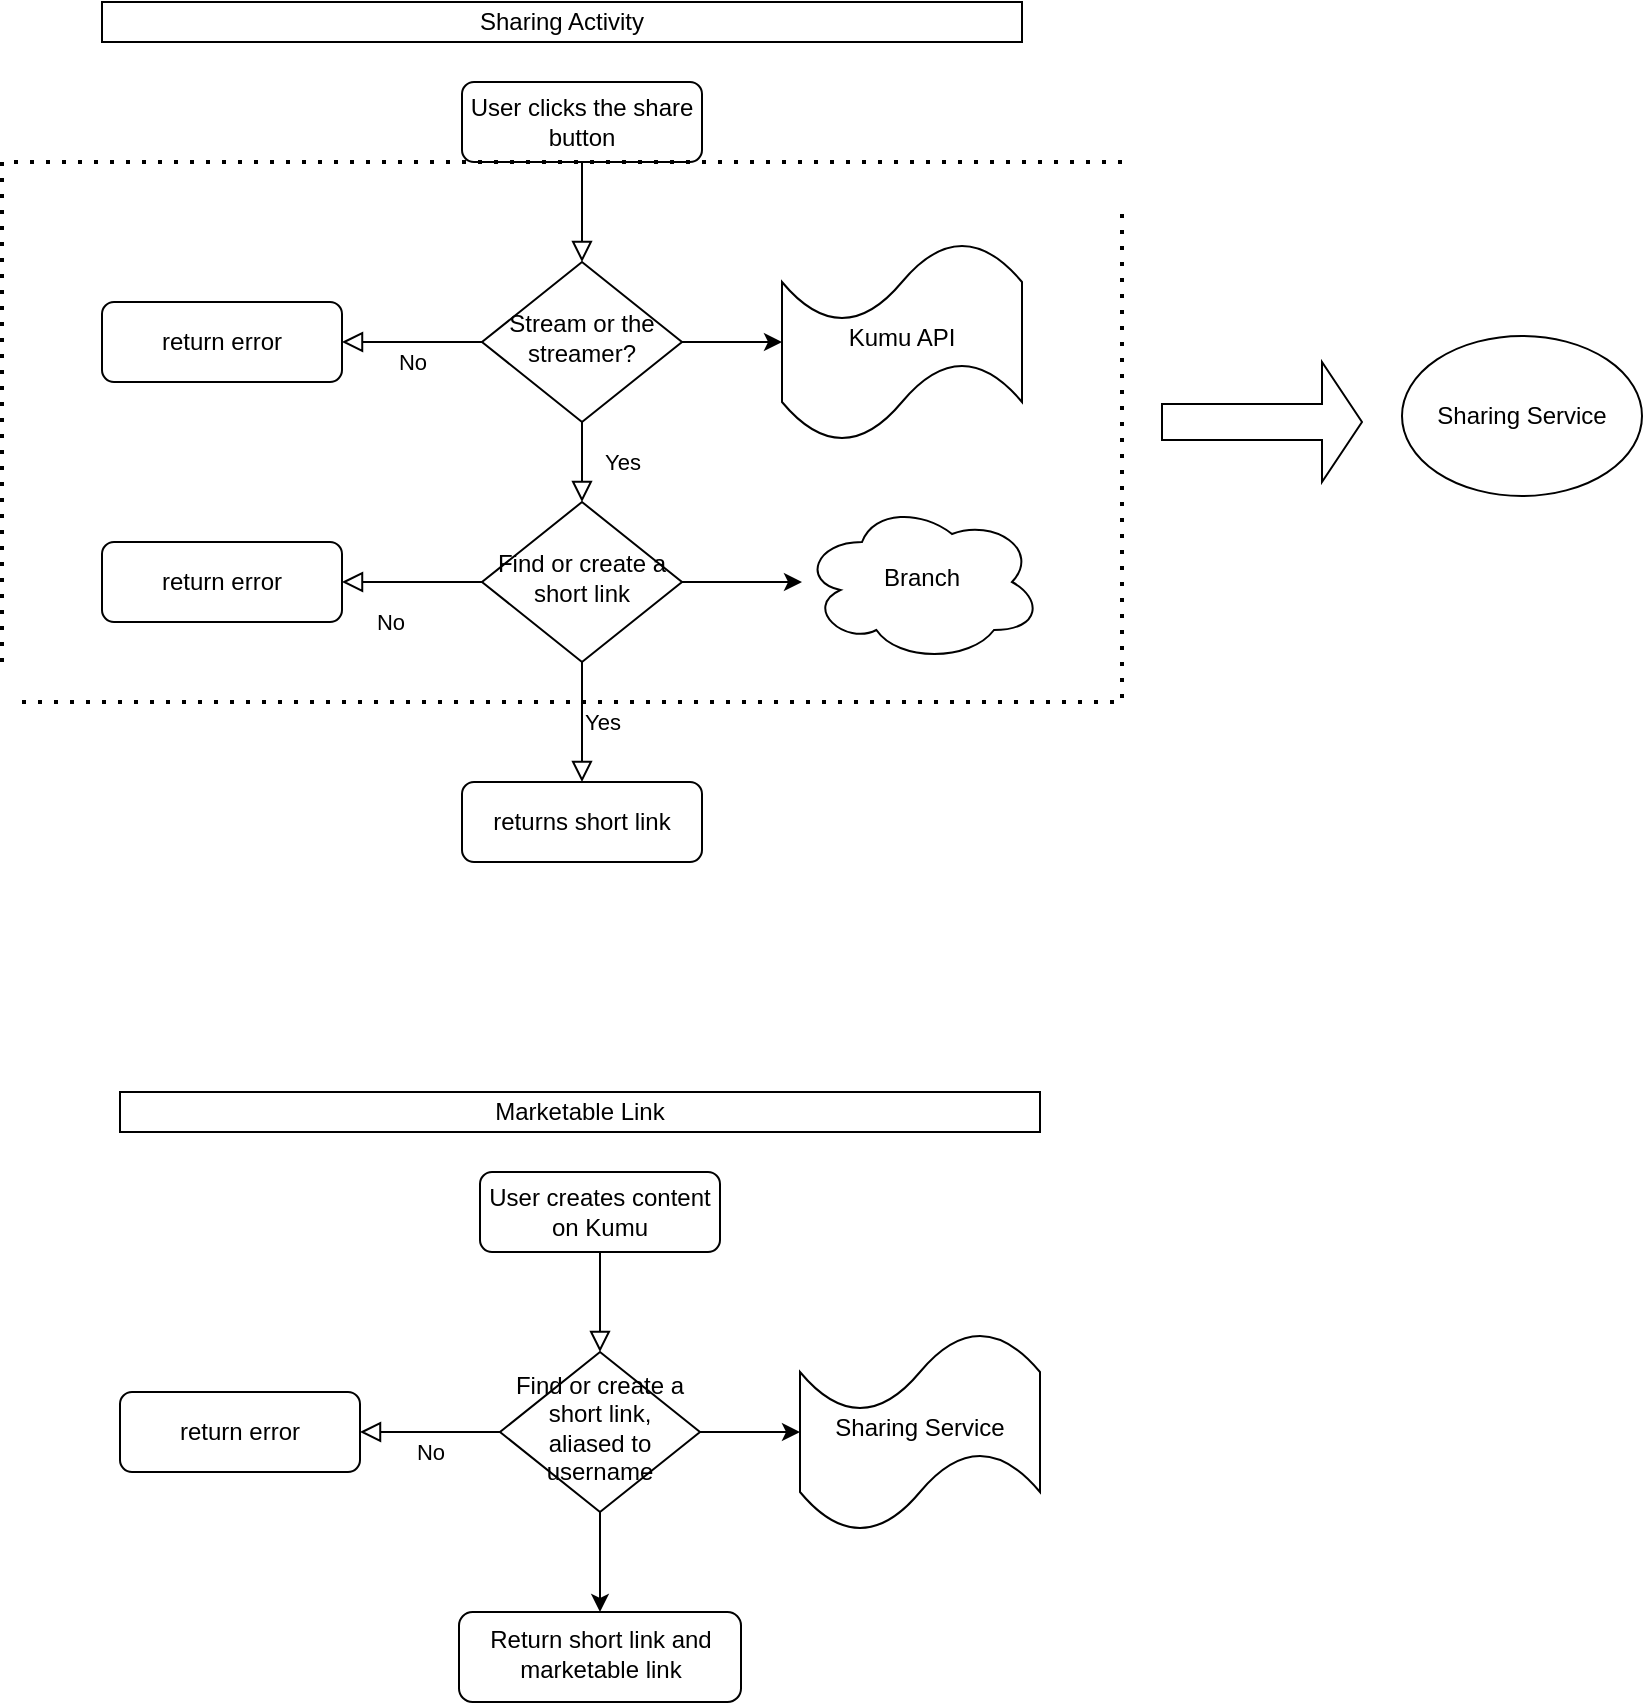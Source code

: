 <mxfile version="20.1.4" type="github">
  <diagram id="C5RBs43oDa-KdzZeNtuy" name="Page-1">
    <mxGraphModel dx="1018" dy="658" grid="1" gridSize="10" guides="1" tooltips="1" connect="1" arrows="1" fold="1" page="1" pageScale="1" pageWidth="583" pageHeight="413" math="0" shadow="0">
      <root>
        <mxCell id="WIyWlLk6GJQsqaUBKTNV-0" />
        <mxCell id="WIyWlLk6GJQsqaUBKTNV-1" parent="WIyWlLk6GJQsqaUBKTNV-0" />
        <mxCell id="WIyWlLk6GJQsqaUBKTNV-2" value="" style="rounded=0;html=1;jettySize=auto;orthogonalLoop=1;fontSize=11;endArrow=block;endFill=0;endSize=8;strokeWidth=1;shadow=0;labelBackgroundColor=none;edgeStyle=orthogonalEdgeStyle;" parent="WIyWlLk6GJQsqaUBKTNV-1" source="WIyWlLk6GJQsqaUBKTNV-3" target="WIyWlLk6GJQsqaUBKTNV-6" edge="1">
          <mxGeometry relative="1" as="geometry" />
        </mxCell>
        <mxCell id="WIyWlLk6GJQsqaUBKTNV-3" value="User clicks the share button" style="rounded=1;whiteSpace=wrap;html=1;fontSize=12;glass=0;strokeWidth=1;shadow=0;" parent="WIyWlLk6GJQsqaUBKTNV-1" vertex="1">
          <mxGeometry x="350" y="80" width="120" height="40" as="geometry" />
        </mxCell>
        <mxCell id="WIyWlLk6GJQsqaUBKTNV-4" value="Yes" style="rounded=0;html=1;jettySize=auto;orthogonalLoop=1;fontSize=11;endArrow=block;endFill=0;endSize=8;strokeWidth=1;shadow=0;labelBackgroundColor=none;edgeStyle=orthogonalEdgeStyle;" parent="WIyWlLk6GJQsqaUBKTNV-1" source="WIyWlLk6GJQsqaUBKTNV-6" target="WIyWlLk6GJQsqaUBKTNV-10" edge="1">
          <mxGeometry y="20" relative="1" as="geometry">
            <mxPoint as="offset" />
          </mxGeometry>
        </mxCell>
        <mxCell id="WIyWlLk6GJQsqaUBKTNV-5" value="No" style="edgeStyle=orthogonalEdgeStyle;rounded=0;html=1;jettySize=auto;orthogonalLoop=1;fontSize=11;endArrow=block;endFill=0;endSize=8;strokeWidth=1;shadow=0;labelBackgroundColor=none;" parent="WIyWlLk6GJQsqaUBKTNV-1" source="WIyWlLk6GJQsqaUBKTNV-6" target="WIyWlLk6GJQsqaUBKTNV-7" edge="1">
          <mxGeometry y="10" relative="1" as="geometry">
            <mxPoint as="offset" />
          </mxGeometry>
        </mxCell>
        <mxCell id="6722Vkf4MFbrfxwlmr6h-7" value="" style="edgeStyle=orthogonalEdgeStyle;rounded=0;orthogonalLoop=1;jettySize=auto;html=1;" edge="1" parent="WIyWlLk6GJQsqaUBKTNV-1" source="WIyWlLk6GJQsqaUBKTNV-6" target="6722Vkf4MFbrfxwlmr6h-6">
          <mxGeometry relative="1" as="geometry" />
        </mxCell>
        <mxCell id="WIyWlLk6GJQsqaUBKTNV-6" value="Stream or the streamer?" style="rhombus;whiteSpace=wrap;html=1;shadow=0;fontFamily=Helvetica;fontSize=12;align=center;strokeWidth=1;spacing=6;spacingTop=-4;" parent="WIyWlLk6GJQsqaUBKTNV-1" vertex="1">
          <mxGeometry x="360" y="170" width="100" height="80" as="geometry" />
        </mxCell>
        <mxCell id="WIyWlLk6GJQsqaUBKTNV-7" value="return error" style="rounded=1;whiteSpace=wrap;html=1;fontSize=12;glass=0;strokeWidth=1;shadow=0;" parent="WIyWlLk6GJQsqaUBKTNV-1" vertex="1">
          <mxGeometry x="170" y="190" width="120" height="40" as="geometry" />
        </mxCell>
        <mxCell id="WIyWlLk6GJQsqaUBKTNV-8" value="No" style="rounded=0;html=1;jettySize=auto;orthogonalLoop=1;fontSize=11;endArrow=block;endFill=0;endSize=8;strokeWidth=1;shadow=0;labelBackgroundColor=none;edgeStyle=orthogonalEdgeStyle;" parent="WIyWlLk6GJQsqaUBKTNV-1" source="WIyWlLk6GJQsqaUBKTNV-10" target="WIyWlLk6GJQsqaUBKTNV-11" edge="1">
          <mxGeometry x="0.333" y="20" relative="1" as="geometry">
            <mxPoint as="offset" />
          </mxGeometry>
        </mxCell>
        <mxCell id="WIyWlLk6GJQsqaUBKTNV-9" value="Yes" style="edgeStyle=orthogonalEdgeStyle;rounded=0;html=1;jettySize=auto;orthogonalLoop=1;fontSize=11;endArrow=block;endFill=0;endSize=8;strokeWidth=1;shadow=0;labelBackgroundColor=none;" parent="WIyWlLk6GJQsqaUBKTNV-1" source="WIyWlLk6GJQsqaUBKTNV-10" target="WIyWlLk6GJQsqaUBKTNV-12" edge="1">
          <mxGeometry y="10" relative="1" as="geometry">
            <mxPoint as="offset" />
          </mxGeometry>
        </mxCell>
        <mxCell id="6722Vkf4MFbrfxwlmr6h-5" value="" style="edgeStyle=orthogonalEdgeStyle;rounded=0;orthogonalLoop=1;jettySize=auto;html=1;" edge="1" parent="WIyWlLk6GJQsqaUBKTNV-1" source="WIyWlLk6GJQsqaUBKTNV-10" target="6722Vkf4MFbrfxwlmr6h-4">
          <mxGeometry relative="1" as="geometry" />
        </mxCell>
        <mxCell id="WIyWlLk6GJQsqaUBKTNV-10" value="Find or create a short link" style="rhombus;whiteSpace=wrap;html=1;shadow=0;fontFamily=Helvetica;fontSize=12;align=center;strokeWidth=1;spacing=6;spacingTop=-4;" parent="WIyWlLk6GJQsqaUBKTNV-1" vertex="1">
          <mxGeometry x="360" y="290" width="100" height="80" as="geometry" />
        </mxCell>
        <mxCell id="WIyWlLk6GJQsqaUBKTNV-11" value="return error" style="rounded=1;whiteSpace=wrap;html=1;fontSize=12;glass=0;strokeWidth=1;shadow=0;" parent="WIyWlLk6GJQsqaUBKTNV-1" vertex="1">
          <mxGeometry x="170" y="310" width="120" height="40" as="geometry" />
        </mxCell>
        <mxCell id="WIyWlLk6GJQsqaUBKTNV-12" value="returns short link" style="rounded=1;whiteSpace=wrap;html=1;fontSize=12;glass=0;strokeWidth=1;shadow=0;" parent="WIyWlLk6GJQsqaUBKTNV-1" vertex="1">
          <mxGeometry x="350" y="430" width="120" height="40" as="geometry" />
        </mxCell>
        <mxCell id="6722Vkf4MFbrfxwlmr6h-4" value="Branch" style="ellipse;shape=cloud;whiteSpace=wrap;html=1;shadow=0;strokeWidth=1;spacing=6;spacingTop=-4;" vertex="1" parent="WIyWlLk6GJQsqaUBKTNV-1">
          <mxGeometry x="520" y="290" width="120" height="80" as="geometry" />
        </mxCell>
        <mxCell id="6722Vkf4MFbrfxwlmr6h-6" value="Kumu API" style="shape=tape;whiteSpace=wrap;html=1;shadow=0;strokeWidth=1;spacing=6;spacingTop=-4;" vertex="1" parent="WIyWlLk6GJQsqaUBKTNV-1">
          <mxGeometry x="510" y="160" width="120" height="100" as="geometry" />
        </mxCell>
        <mxCell id="6722Vkf4MFbrfxwlmr6h-8" value="Sharing Activity" style="rounded=0;whiteSpace=wrap;html=1;" vertex="1" parent="WIyWlLk6GJQsqaUBKTNV-1">
          <mxGeometry x="170" y="40" width="460" height="20" as="geometry" />
        </mxCell>
        <mxCell id="6722Vkf4MFbrfxwlmr6h-9" value="" style="rounded=0;html=1;jettySize=auto;orthogonalLoop=1;fontSize=11;endArrow=block;endFill=0;endSize=8;strokeWidth=1;shadow=0;labelBackgroundColor=none;edgeStyle=orthogonalEdgeStyle;" edge="1" parent="WIyWlLk6GJQsqaUBKTNV-1" source="6722Vkf4MFbrfxwlmr6h-10" target="6722Vkf4MFbrfxwlmr6h-14">
          <mxGeometry relative="1" as="geometry" />
        </mxCell>
        <mxCell id="6722Vkf4MFbrfxwlmr6h-10" value="User creates content on Kumu" style="rounded=1;whiteSpace=wrap;html=1;fontSize=12;glass=0;strokeWidth=1;shadow=0;" vertex="1" parent="WIyWlLk6GJQsqaUBKTNV-1">
          <mxGeometry x="359" y="625" width="120" height="40" as="geometry" />
        </mxCell>
        <mxCell id="6722Vkf4MFbrfxwlmr6h-12" value="No" style="edgeStyle=orthogonalEdgeStyle;rounded=0;html=1;jettySize=auto;orthogonalLoop=1;fontSize=11;endArrow=block;endFill=0;endSize=8;strokeWidth=1;shadow=0;labelBackgroundColor=none;" edge="1" parent="WIyWlLk6GJQsqaUBKTNV-1" source="6722Vkf4MFbrfxwlmr6h-14" target="6722Vkf4MFbrfxwlmr6h-15">
          <mxGeometry y="10" relative="1" as="geometry">
            <mxPoint as="offset" />
          </mxGeometry>
        </mxCell>
        <mxCell id="6722Vkf4MFbrfxwlmr6h-13" value="" style="edgeStyle=orthogonalEdgeStyle;rounded=0;orthogonalLoop=1;jettySize=auto;html=1;" edge="1" parent="WIyWlLk6GJQsqaUBKTNV-1" source="6722Vkf4MFbrfxwlmr6h-14" target="6722Vkf4MFbrfxwlmr6h-23">
          <mxGeometry relative="1" as="geometry" />
        </mxCell>
        <mxCell id="6722Vkf4MFbrfxwlmr6h-31" value="" style="edgeStyle=orthogonalEdgeStyle;rounded=0;orthogonalLoop=1;jettySize=auto;html=1;" edge="1" parent="WIyWlLk6GJQsqaUBKTNV-1" source="6722Vkf4MFbrfxwlmr6h-14" target="6722Vkf4MFbrfxwlmr6h-30">
          <mxGeometry relative="1" as="geometry" />
        </mxCell>
        <mxCell id="6722Vkf4MFbrfxwlmr6h-14" value="Find or create a short link, aliased to username" style="rhombus;whiteSpace=wrap;html=1;shadow=0;fontFamily=Helvetica;fontSize=12;align=center;strokeWidth=1;spacing=6;spacingTop=-4;" vertex="1" parent="WIyWlLk6GJQsqaUBKTNV-1">
          <mxGeometry x="369" y="715" width="100" height="80" as="geometry" />
        </mxCell>
        <mxCell id="6722Vkf4MFbrfxwlmr6h-15" value="return error" style="rounded=1;whiteSpace=wrap;html=1;fontSize=12;glass=0;strokeWidth=1;shadow=0;" vertex="1" parent="WIyWlLk6GJQsqaUBKTNV-1">
          <mxGeometry x="179" y="735" width="120" height="40" as="geometry" />
        </mxCell>
        <mxCell id="6722Vkf4MFbrfxwlmr6h-16" value="No" style="rounded=0;html=1;jettySize=auto;orthogonalLoop=1;fontSize=11;endArrow=block;endFill=0;endSize=8;strokeWidth=1;shadow=0;labelBackgroundColor=none;edgeStyle=orthogonalEdgeStyle;" edge="1" parent="WIyWlLk6GJQsqaUBKTNV-1" source="6722Vkf4MFbrfxwlmr6h-19">
          <mxGeometry x="0.333" y="20" relative="1" as="geometry">
            <mxPoint as="offset" />
            <mxPoint x="810" y="750" as="targetPoint" />
          </mxGeometry>
        </mxCell>
        <mxCell id="6722Vkf4MFbrfxwlmr6h-17" value="Yes" style="edgeStyle=orthogonalEdgeStyle;rounded=0;html=1;jettySize=auto;orthogonalLoop=1;fontSize=11;endArrow=block;endFill=0;endSize=8;strokeWidth=1;shadow=0;labelBackgroundColor=none;" edge="1" parent="WIyWlLk6GJQsqaUBKTNV-1" target="6722Vkf4MFbrfxwlmr6h-21">
          <mxGeometry y="10" relative="1" as="geometry">
            <mxPoint as="offset" />
            <mxPoint x="930" y="790" as="sourcePoint" />
          </mxGeometry>
        </mxCell>
        <mxCell id="6722Vkf4MFbrfxwlmr6h-18" value="" style="edgeStyle=orthogonalEdgeStyle;rounded=0;orthogonalLoop=1;jettySize=auto;html=1;" edge="1" parent="WIyWlLk6GJQsqaUBKTNV-1" target="6722Vkf4MFbrfxwlmr6h-22">
          <mxGeometry relative="1" as="geometry">
            <mxPoint x="980" y="750" as="sourcePoint" />
          </mxGeometry>
        </mxCell>
        <mxCell id="6722Vkf4MFbrfxwlmr6h-28" value="" style="edgeStyle=orthogonalEdgeStyle;rounded=0;orthogonalLoop=1;jettySize=auto;html=1;" edge="1" parent="WIyWlLk6GJQsqaUBKTNV-1" source="6722Vkf4MFbrfxwlmr6h-19">
          <mxGeometry relative="1" as="geometry">
            <mxPoint x="930" y="685" as="targetPoint" />
          </mxGeometry>
        </mxCell>
        <mxCell id="6722Vkf4MFbrfxwlmr6h-23" value="Sharing Service" style="shape=tape;whiteSpace=wrap;html=1;shadow=0;strokeWidth=1;spacing=6;spacingTop=-4;" vertex="1" parent="WIyWlLk6GJQsqaUBKTNV-1">
          <mxGeometry x="519" y="705" width="120" height="100" as="geometry" />
        </mxCell>
        <mxCell id="6722Vkf4MFbrfxwlmr6h-24" value="Marketable Link" style="rounded=0;whiteSpace=wrap;html=1;" vertex="1" parent="WIyWlLk6GJQsqaUBKTNV-1">
          <mxGeometry x="179" y="585" width="460" height="20" as="geometry" />
        </mxCell>
        <mxCell id="6722Vkf4MFbrfxwlmr6h-30" value="Return short link and marketable link" style="rounded=1;whiteSpace=wrap;html=1;shadow=0;strokeWidth=1;spacing=6;spacingTop=-4;" vertex="1" parent="WIyWlLk6GJQsqaUBKTNV-1">
          <mxGeometry x="348.5" y="845" width="141" height="45" as="geometry" />
        </mxCell>
        <mxCell id="6722Vkf4MFbrfxwlmr6h-35" value="" style="endArrow=none;dashed=1;html=1;dashPattern=1 3;strokeWidth=2;rounded=0;" edge="1" parent="WIyWlLk6GJQsqaUBKTNV-1">
          <mxGeometry width="50" height="50" relative="1" as="geometry">
            <mxPoint x="120" y="370" as="sourcePoint" />
            <mxPoint x="680" y="120" as="targetPoint" />
            <Array as="points">
              <mxPoint x="120" y="120" />
            </Array>
          </mxGeometry>
        </mxCell>
        <mxCell id="6722Vkf4MFbrfxwlmr6h-36" value="" style="endArrow=none;dashed=1;html=1;dashPattern=1 3;strokeWidth=2;rounded=0;" edge="1" parent="WIyWlLk6GJQsqaUBKTNV-1">
          <mxGeometry width="50" height="50" relative="1" as="geometry">
            <mxPoint x="130" y="390" as="sourcePoint" />
            <mxPoint x="680" y="140" as="targetPoint" />
            <Array as="points">
              <mxPoint x="680" y="390" />
            </Array>
          </mxGeometry>
        </mxCell>
        <mxCell id="6722Vkf4MFbrfxwlmr6h-37" value="" style="shape=singleArrow;whiteSpace=wrap;html=1;" vertex="1" parent="WIyWlLk6GJQsqaUBKTNV-1">
          <mxGeometry x="700" y="220" width="100" height="60" as="geometry" />
        </mxCell>
        <mxCell id="6722Vkf4MFbrfxwlmr6h-39" value="Sharing Service" style="ellipse;whiteSpace=wrap;html=1;" vertex="1" parent="WIyWlLk6GJQsqaUBKTNV-1">
          <mxGeometry x="820" y="207" width="120" height="80" as="geometry" />
        </mxCell>
      </root>
    </mxGraphModel>
  </diagram>
</mxfile>
